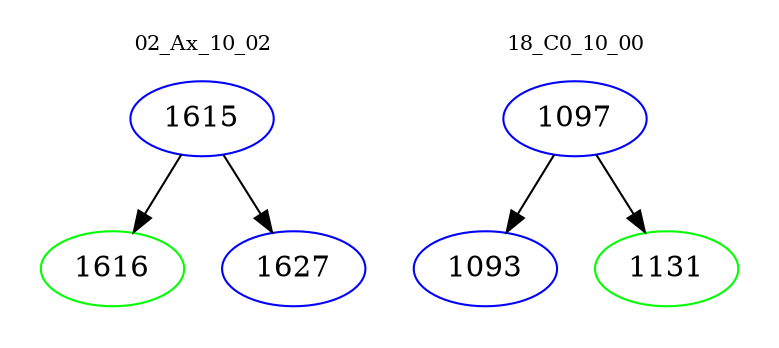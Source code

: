 digraph{
subgraph cluster_0 {
color = white
label = "02_Ax_10_02";
fontsize=10;
T0_1615 [label="1615", color="blue"]
T0_1615 -> T0_1616 [color="black"]
T0_1616 [label="1616", color="green"]
T0_1615 -> T0_1627 [color="black"]
T0_1627 [label="1627", color="blue"]
}
subgraph cluster_1 {
color = white
label = "18_C0_10_00";
fontsize=10;
T1_1097 [label="1097", color="blue"]
T1_1097 -> T1_1093 [color="black"]
T1_1093 [label="1093", color="blue"]
T1_1097 -> T1_1131 [color="black"]
T1_1131 [label="1131", color="green"]
}
}
